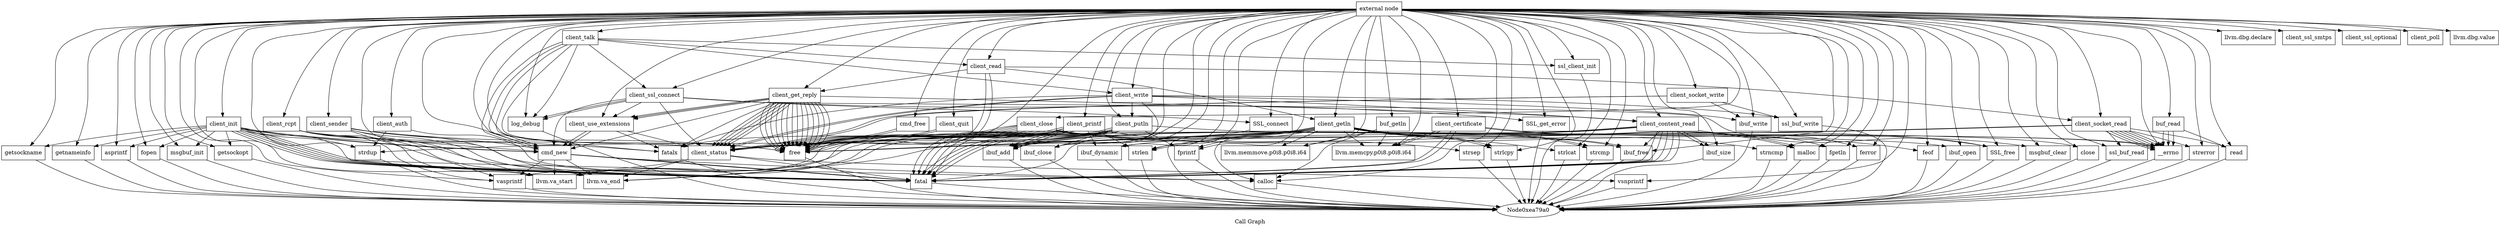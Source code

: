 digraph "Call Graph" {
	label="Call Graph";

	Node0xea7970 [shape=record,label="{external node}"];
	Node0xea7970 -> Node0xea79d0;
	Node0xea7970 -> Node0xeb51c0;
	Node0xea7970 -> Node0xea7a30;
	Node0xea7970 -> Node0xea7a90;
	Node0xea7970 -> Node0xea7a60;
	Node0xea7970 -> Node0xea7ac0;
	Node0xea7970 -> Node0xeaa7b0;
	Node0xea7970 -> Node0xeb6430;
	Node0xea7970 -> Node0xeb5cb0;
	Node0xea7970 -> Node0xeb5ad0;
	Node0xea7970 -> Node0xeb5800;
	Node0xea7970 -> Node0xeb56c0;
	Node0xea7970 -> Node0xeb5300;
	Node0xea7970 -> Node0xeaef50;
	Node0xea7970 -> Node0xeaeeb0;
	Node0xea7970 -> Node0xeb2ee0;
	Node0xea7970 -> Node0xeb2c10;
	Node0xea7970 -> Node0xeb29e0;
	Node0xea7970 -> Node0xeb1e50;
	Node0xea7970 -> Node0xeb11d0;
	Node0xea7970 -> Node0xeb0fa0;
	Node0xea7970 -> Node0xf844e0;
	Node0xea7970 -> Node0xfd2d30;
	Node0xea7970 -> Node0xeb0370;
	Node0xea7970 -> Node0xeb5120;
	Node0xea7970 -> Node0xeaa6d0;
	Node0xea7970 -> Node0xeb4fe0;
	Node0xea7970 -> Node0xeaf760;
	Node0xea7970 -> Node0xeaf790;
	Node0xea7970 -> Node0xeaec80;
	Node0xea7970 -> Node0xeaecf0;
	Node0xea7970 -> Node0xeb2af0;
	Node0xea7970 -> Node0xeb1900;
	Node0xea7970 -> Node0xeb1970;
	Node0xea7970 -> Node0xeb59e0;
	Node0xea7970 -> Node0xeb5a50;
	Node0xea7970 -> Node0xeaf8a0;
	Node0xea7970 -> Node0xeaf8d0;
	Node0xea7970 -> Node0xeb6ba0;
	Node0xea7970 -> Node0xeaedb0;
	Node0xea7970 -> Node0xeb1ad0;
	Node0xea7970 -> Node0xeb6bd0;
	Node0xea7970 -> Node0xeb1740;
	Node0xea7970 -> Node0xea7f70;
	Node0xea7970 -> Node0xea84f0;
	Node0xea7970 -> Node0xeb6040;
	Node0xea7970 -> Node0xeb6070;
	Node0xea7970 -> Node0xef93e0;
	Node0xea7970 -> Node0xeaf600;
	Node0xea7970 -> Node0xea7f00;
	Node0xea7970 -> Node0xea7d60;
	Node0xea7970 -> Node0xefaa40;
	Node0xea7970 -> Node0xef9350;
	Node0xea7970 -> Node0xefaa70;
	Node0xea7970 -> Node0xefab20;
	Node0xea7970 -> Node0xeb16d0;
	Node0xea7970 -> Node0xeb6360;
	Node0xea7970 -> Node0xefae90;
	Node0xea7970 -> Node0xeb2090;
	Node0xea7970 -> Node0xeb27d0;
	Node0xea7970 -> Node0xeb1830;
	Node0xea7970 -> Node0xeb19f0;
	Node0xea7970 -> Node0xeb1a60;
	Node0xea7970 -> Node0xef93b0;
	Node0xea7970 -> Node0xef9000;
	Node0xea7970 -> Node0xef9270;
	Node0xea7970 -> Node0xef91e0;
	Node0xea7970 -> Node0xef92e0;
	Node0xea7970 -> Node0xeb6330;
	Node0xea7970 -> Node0xef9510;
	Node0xea7970 -> Node0xeb2030;
	Node0xea7970 -> Node0xeb6b30;
	Node0xea7970 -> Node0xea7e40;
	Node0xea7970 -> Node0xeb2060;
	Node0xea7970 -> Node0xeb17c0;
	Node0xea7970 -> Node0xef9720;
	Node0xeb2030 [shape=record,label="{strerror}"];
	Node0xeb2030 -> Node0xea79a0;
	Node0xeaedb0 [shape=record,label="{client_getln}"];
	Node0xeaedb0 -> Node0xeb6360;
	Node0xeaedb0 -> Node0xea7a30;
	Node0xeaedb0 -> Node0xfd2d30;
	Node0xeaedb0 -> Node0xeb2060;
	Node0xeaedb0 -> Node0xeb2090;
	Node0xeaedb0 -> Node0xeaecf0;
	Node0xeaedb0 -> Node0xeb27d0;
	Node0xeaedb0 -> Node0xeb1830;
	Node0xeaedb0 -> Node0xeb29e0;
	Node0xeaedb0 -> Node0xeb5cb0;
	Node0xeaedb0 -> Node0xeaecf0;
	Node0xeaedb0 -> Node0xeb19f0;
	Node0xeaedb0 -> Node0xeb1a60;
	Node0xeaedb0 -> Node0xeb19f0;
	Node0xeaedb0 -> Node0xeb29e0;
	Node0xeaedb0 -> Node0xeb27d0;
	Node0xeaedb0 -> Node0xeb6360;
	Node0xeaedb0 -> Node0xeb59e0;
	Node0xeaedb0 -> Node0xeb29e0;
	Node0xea7f70 [shape=record,label="{client_use_extensions}"];
	Node0xea7f70 -> Node0xeb5300;
	Node0xea7f70 -> Node0xeb5300;
	Node0xea7f70 -> Node0xeaa7b0;
	Node0xea7f70 -> Node0xeb59e0;
	Node0xeaf8d0 [shape=record,label="{client_read}"];
	Node0xeaf8d0 -> Node0xeb6ba0;
	Node0xeaf8d0 -> Node0xeaedb0;
	Node0xeaf8d0 -> Node0xeb6bd0;
	Node0xeaf8d0 -> Node0xeb29e0;
	Node0xeaf8d0 -> Node0xeb29e0;
	Node0xeb1740 [shape=record,label="{client_quit}"];
	Node0xeb1740 -> Node0xeb29e0;
	Node0xeb1740 -> Node0xeb29e0;
	Node0xeb6ba0 [shape=record,label="{client_socket_read}"];
	Node0xeb6ba0 -> Node0xeb6330;
	Node0xeb6ba0 -> Node0xeb59e0;
	Node0xeb6ba0 -> Node0xeb6360;
	Node0xeb6ba0 -> Node0xeb6360;
	Node0xeb6ba0 -> Node0xeb17c0;
	Node0xeb6ba0 -> Node0xeb6360;
	Node0xeb6ba0 -> Node0xeb6360;
	Node0xeb6ba0 -> Node0xeb6360;
	Node0xeb6ba0 -> Node0xeb6360;
	Node0xeb6ba0 -> Node0xeb2030;
	Node0xeb6ba0 -> Node0xeb59e0;
	Node0xeb6ba0 -> Node0xeb59e0;
	Node0xeb6bd0 [shape=record,label="{client_get_reply}"];
	Node0xeb6bd0 -> Node0xeb59e0;
	Node0xeb6bd0 -> Node0xeb29e0;
	Node0xeb6bd0 -> Node0xeb29e0;
	Node0xeb6bd0 -> Node0xeb59e0;
	Node0xeb6bd0 -> Node0xeb29e0;
	Node0xeb6bd0 -> Node0xeb29e0;
	Node0xeb6bd0 -> Node0xeb5300;
	Node0xeb6bd0 -> Node0xea7f70;
	Node0xeb6bd0 -> Node0xeb29e0;
	Node0xeb6bd0 -> Node0xeb29e0;
	Node0xeb6bd0 -> Node0xea7f70;
	Node0xeb6bd0 -> Node0xeb29e0;
	Node0xeb6bd0 -> Node0xeb29e0;
	Node0xeb6bd0 -> Node0xea7f70;
	Node0xeb6bd0 -> Node0xeb29e0;
	Node0xeb6bd0 -> Node0xeb29e0;
	Node0xeb6bd0 -> Node0xeb59e0;
	Node0xeb6bd0 -> Node0xeb29e0;
	Node0xeb6bd0 -> Node0xeb29e0;
	Node0xeb6bd0 -> Node0xea84f0;
	Node0xeb6bd0 -> Node0xeb59e0;
	Node0xeb6bd0 -> Node0xeb59e0;
	Node0xeb6bd0 -> Node0xeb29e0;
	Node0xeb6bd0 -> Node0xeb29e0;
	Node0xeb6bd0 -> Node0xeaa7b0;
	Node0xeb6b30 [shape=record,label="{ssl_buf_write}"];
	Node0xeb6b30 -> Node0xea79a0;
	Node0xeb1ad0 [shape=record,label="{client_poll}"];
	Node0xea7e40 [shape=record,label="{ibuf_write}"];
	Node0xea7e40 -> Node0xea79a0;
	Node0xeb2060 [shape=record,label="{llvm.memmove.p0i8.p0i8.i64}"];
	Node0xeaa7b0 [shape=record,label="{fatalx}"];
	Node0xeaa7b0 -> Node0xea79a0;
	Node0xeb6430 [shape=record,label="{asprintf}"];
	Node0xeb6430 -> Node0xea79a0;
	Node0xeb5cb0 [shape=record,label="{strdup}"];
	Node0xeb5cb0 -> Node0xea79a0;
	Node0xeb5ad0 [shape=record,label="{fopen}"];
	Node0xeb5ad0 -> Node0xea79a0;
	Node0xeb5800 [shape=record,label="{msgbuf_init}"];
	Node0xeb5800 -> Node0xea79a0;
	Node0xeb56c0 [shape=record,label="{getsockopt}"];
	Node0xeb56c0 -> Node0xea79a0;
	Node0xeb5300 [shape=record,label="{cmd_new}"];
	Node0xeb5300 -> Node0xeaef50;
	Node0xeb5300 -> Node0xea7a30;
	Node0xeb5300 -> Node0xea7a90;
	Node0xeb5300 -> Node0xeaeeb0;
	Node0xeb5300 -> Node0xea7a90;
	Node0xeb5300 -> Node0xeb2ee0;
	Node0xea84f0 [shape=record,label="{client_content_read}"];
	Node0xea84f0 -> Node0xeaf760;
	Node0xea84f0 -> Node0xea7a90;
	Node0xea84f0 -> Node0xef9000;
	Node0xea84f0 -> Node0xef9270;
	Node0xea84f0 -> Node0xeaec80;
	Node0xea84f0 -> Node0xea7a90;
	Node0xea84f0 -> Node0xeaec80;
	Node0xea84f0 -> Node0xea7a90;
	Node0xea84f0 -> Node0xeaec80;
	Node0xea84f0 -> Node0xea7a90;
	Node0xea84f0 -> Node0xef91e0;
	Node0xea84f0 -> Node0xea7a90;
	Node0xea84f0 -> Node0xef92e0;
	Node0xea84f0 -> Node0xef9000;
	Node0xea84f0 -> Node0xef9350;
	Node0xeb6040 [shape=record,label="{ibuf_close}"];
	Node0xeb6040 -> Node0xea79a0;
	Node0xeb6070 [shape=record,label="{client_putln}"];
	Node0xeb6070 -> Node0xeaef50;
	Node0xeb6070 -> Node0xeaeeb0;
	Node0xeb6070 -> Node0xea7a90;
	Node0xeb6070 -> Node0xeb2ee0;
	Node0xeb6070 -> Node0xeb2090;
	Node0xeb6070 -> Node0xef93b0;
	Node0xeb6070 -> Node0xea7a90;
	Node0xeb6070 -> Node0xeaec80;
	Node0xeb6070 -> Node0xea7a90;
	Node0xeb6070 -> Node0xeaec80;
	Node0xeb6070 -> Node0xea7a90;
	Node0xeb6070 -> Node0xeb6040;
	Node0xeb6070 -> Node0xeb29e0;
	Node0xef93e0 [shape=record,label="{client_socket_write}"];
	Node0xef93e0 -> Node0xeb6b30;
	Node0xef93e0 -> Node0xeb59e0;
	Node0xef93e0 -> Node0xea7e40;
	Node0xef93e0 -> Node0xeb59e0;
	Node0xeaf600 [shape=record,label="{SSL_connect}"];
	Node0xeaf600 -> Node0xea79a0;
	Node0xea7f00 [shape=record,label="{SSL_get_error}"];
	Node0xea7f00 -> Node0xea79a0;
	Node0xea7d60 [shape=record,label="{SSL_free}"];
	Node0xea7d60 -> Node0xea79a0;
	Node0xefaa40 [shape=record,label="{client_close}"];
	Node0xefaa40 -> Node0xeb29e0;
	Node0xefaa40 -> Node0xeb29e0;
	Node0xefaa40 -> Node0xeb29e0;
	Node0xefaa40 -> Node0xeb29e0;
	Node0xefaa40 -> Node0xef9350;
	Node0xefaa40 -> Node0xef9350;
	Node0xefaa40 -> Node0xefaa70;
	Node0xefaa40 -> Node0xeb29e0;
	Node0xefaa40 -> Node0xeb29e0;
	Node0xefaa40 -> Node0xeb29e0;
	Node0xefaa40 -> Node0xeb29e0;
	Node0xefaa40 -> Node0xea7d60;
	Node0xefaa40 -> Node0xefab20;
	Node0xefaa40 -> Node0xeb29e0;
	Node0xef9350 [shape=record,label="{ibuf_free}"];
	Node0xef9350 -> Node0xea79a0;
	Node0xefaa70 [shape=record,label="{msgbuf_clear}"];
	Node0xefaa70 -> Node0xea79a0;
	Node0xea79d0 [shape=record,label="{client_init}"];
	Node0xea79d0 -> Node0xea7a30;
	Node0xea79d0 -> Node0xea7a90;
	Node0xea79d0 -> Node0xea7a60;
	Node0xea79d0 -> Node0xea7a90;
	Node0xea79d0 -> Node0xea7ac0;
	Node0xea79d0 -> Node0xeaa7b0;
	Node0xea79d0 -> Node0xeb6430;
	Node0xea79d0 -> Node0xea7a90;
	Node0xea79d0 -> Node0xeb5cb0;
	Node0xea79d0 -> Node0xea7a90;
	Node0xea79d0 -> Node0xeb5ad0;
	Node0xea79d0 -> Node0xea7a90;
	Node0xea79d0 -> Node0xeb5800;
	Node0xea79d0 -> Node0xeb56c0;
	Node0xea79d0 -> Node0xea7a90;
	Node0xea79d0 -> Node0xeb5300;
	Node0xea79d0 -> Node0xeb5300;
	Node0xeb51c0 [shape=record,label="{llvm.dbg.declare}"];
	Node0xea7a30 [shape=record,label="{calloc}"];
	Node0xea7a30 -> Node0xea79a0;
	Node0xea7a90 [shape=record,label="{fatal}"];
	Node0xea7a90 -> Node0xea79a0;
	Node0xea7a60 [shape=record,label="{getsockname}"];
	Node0xea7a60 -> Node0xea79a0;
	Node0xea7ac0 [shape=record,label="{getnameinfo}"];
	Node0xea7ac0 -> Node0xea79a0;
	Node0xeb17c0 [shape=record,label="{read}"];
	Node0xeb17c0 -> Node0xea79a0;
	Node0xef9720 [shape=record,label="{llvm.dbg.value}"];
	Node0xeaef50 [shape=record,label="{llvm.va_start}"];
	Node0xeaeeb0 [shape=record,label="{vasprintf}"];
	Node0xeaeeb0 -> Node0xea79a0;
	Node0xeb2ee0 [shape=record,label="{llvm.va_end}"];
	Node0xeb2c10 [shape=record,label="{cmd_free}"];
	Node0xeb2c10 -> Node0xeb29e0;
	Node0xeb2c10 -> Node0xeb29e0;
	Node0xeb29e0 [shape=record,label="{free}"];
	Node0xeb29e0 -> Node0xea79a0;
	Node0xeb1e50 [shape=record,label="{client_ssl_smtps}"];
	Node0xeb11d0 [shape=record,label="{client_ssl_optional}"];
	Node0xeb0fa0 [shape=record,label="{client_certificate}"];
	Node0xeb0fa0 -> Node0xf844e0;
	Node0xeb0fa0 -> Node0xea7a90;
	Node0xeb0fa0 -> Node0xf844e0;
	Node0xeb0fa0 -> Node0xea7a90;
	Node0xeb0fa0 -> Node0xfd2d30;
	Node0xeb0fa0 -> Node0xfd2d30;
	Node0xf844e0 [shape=record,label="{malloc}"];
	Node0xf844e0 -> Node0xea79a0;
	Node0xfd2d30 [shape=record,label="{llvm.memcpy.p0i8.p0i8.i64}"];
	Node0xeb0370 [shape=record,label="{client_auth}"];
	Node0xeb0370 -> Node0xeb5cb0;
	Node0xeb0370 -> Node0xea7a90;
	Node0xeb5120 [shape=record,label="{client_sender}"];
	Node0xeb5120 -> Node0xeaef50;
	Node0xeb5120 -> Node0xeaeeb0;
	Node0xeb5120 -> Node0xea7a90;
	Node0xeb5120 -> Node0xeb2ee0;
	Node0xeb5120 -> Node0xeb5300;
	Node0xeb5120 -> Node0xeb29e0;
	Node0xeaa6d0 [shape=record,label="{client_rcpt}"];
	Node0xeaa6d0 -> Node0xeaef50;
	Node0xeaa6d0 -> Node0xeaeeb0;
	Node0xeaa6d0 -> Node0xea7a90;
	Node0xeaa6d0 -> Node0xeb2ee0;
	Node0xeaa6d0 -> Node0xeb5300;
	Node0xeaa6d0 -> Node0xeb29e0;
	Node0xeb4fe0 [shape=record,label="{client_printf}"];
	Node0xeb4fe0 -> Node0xeaf760;
	Node0xeb4fe0 -> Node0xea7a90;
	Node0xeb4fe0 -> Node0xeaef50;
	Node0xeb4fe0 -> Node0xeaeeb0;
	Node0xeb4fe0 -> Node0xea7a90;
	Node0xeb4fe0 -> Node0xeb2ee0;
	Node0xeb4fe0 -> Node0xeaa7b0;
	Node0xeb4fe0 -> Node0xeaf790;
	Node0xeb4fe0 -> Node0xeaec80;
	Node0xeb4fe0 -> Node0xea7a90;
	Node0xeb4fe0 -> Node0xeaecf0;
	Node0xeb4fe0 -> Node0xeaec80;
	Node0xeb4fe0 -> Node0xea7a90;
	Node0xeb4fe0 -> Node0xeaec80;
	Node0xeb4fe0 -> Node0xea7a90;
	Node0xeb4fe0 -> Node0xeb29e0;
	Node0xeaf760 [shape=record,label="{ibuf_dynamic}"];
	Node0xeaf760 -> Node0xea79a0;
	Node0xeaf790 [shape=record,label="{strsep}"];
	Node0xeaf790 -> Node0xea79a0;
	Node0xeaec80 [shape=record,label="{ibuf_add}"];
	Node0xeaec80 -> Node0xea79a0;
	Node0xeaecf0 [shape=record,label="{strlen}"];
	Node0xeaecf0 -> Node0xea79a0;
	Node0xeb2af0 [shape=record,label="{client_talk}"];
	Node0xeb2af0 -> Node0xeb5300;
	Node0xeb2af0 -> Node0xeb5300;
	Node0xeb2af0 -> Node0xeb5300;
	Node0xeb2af0 -> Node0xeb1900;
	Node0xeb2af0 -> Node0xeb1970;
	Node0xeb2af0 -> Node0xeb59e0;
	Node0xeb2af0 -> Node0xeb5a50;
	Node0xeb2af0 -> Node0xeaf8a0;
	Node0xeb2af0 -> Node0xeaf8d0;
	Node0xeb1900 [shape=record,label="{log_debug}"];
	Node0xeb1900 -> Node0xea79a0;
	Node0xeb1970 [shape=record,label="{ssl_client_init}"];
	Node0xeb1970 -> Node0xea79a0;
	Node0xeb59e0 [shape=record,label="{client_status}"];
	Node0xeb59e0 -> Node0xeaef50;
	Node0xeb59e0 -> Node0xeb16d0;
	Node0xeb59e0 -> Node0xea7a90;
	Node0xeb59e0 -> Node0xeb2ee0;
	Node0xeb5a50 [shape=record,label="{client_ssl_connect}"];
	Node0xeb5a50 -> Node0xeaf600;
	Node0xeb5a50 -> Node0xea7f00;
	Node0xeb5a50 -> Node0xeb1900;
	Node0xeb5a50 -> Node0xeb5300;
	Node0xeb5a50 -> Node0xeb1900;
	Node0xeb5a50 -> Node0xea7d60;
	Node0xeb5a50 -> Node0xea7f70;
	Node0xeb5a50 -> Node0xeb59e0;
	Node0xeaf8a0 [shape=record,label="{client_write}"];
	Node0xeaf8a0 -> Node0xeb6040;
	Node0xeaf8a0 -> Node0xea84f0;
	Node0xeaf8a0 -> Node0xeaa7b0;
	Node0xeaf8a0 -> Node0xeb6070;
	Node0xeaf8a0 -> Node0xeb6b30;
	Node0xeaf8a0 -> Node0xeb59e0;
	Node0xeaf8a0 -> Node0xea7e40;
	Node0xeaf8a0 -> Node0xeb59e0;
	Node0xefab20 [shape=record,label="{close}"];
	Node0xefab20 -> Node0xea79a0;
	Node0xeb16d0 [shape=record,label="{vsnprintf}"];
	Node0xeb16d0 -> Node0xea79a0;
	Node0xeb6360 [shape=record,label="{__errno}"];
	Node0xeb6360 -> Node0xea79a0;
	Node0xefae90 [shape=record,label="{buf_getln}"];
	Node0xefae90 -> Node0xea7a30;
	Node0xefae90 -> Node0xfd2d30;
	Node0xefae90 -> Node0xeb2060;
	Node0xeb2090 [shape=record,label="{fprintf}"];
	Node0xeb2090 -> Node0xea79a0;
	Node0xeb27d0 [shape=record,label="{strlcpy}"];
	Node0xeb27d0 -> Node0xea79a0;
	Node0xeb1830 [shape=record,label="{strlcat}"];
	Node0xeb1830 -> Node0xea79a0;
	Node0xeb19f0 [shape=record,label="{strcmp}"];
	Node0xeb19f0 -> Node0xea79a0;
	Node0xeb1a60 [shape=record,label="{strncmp}"];
	Node0xeb1a60 -> Node0xea79a0;
	Node0xef93b0 [shape=record,label="{ibuf_open}"];
	Node0xef93b0 -> Node0xea79a0;
	Node0xef9000 [shape=record,label="{ibuf_size}"];
	Node0xef9000 -> Node0xea79a0;
	Node0xef9270 [shape=record,label="{fgetln}"];
	Node0xef9270 -> Node0xea79a0;
	Node0xef91e0 [shape=record,label="{ferror}"];
	Node0xef91e0 -> Node0xea79a0;
	Node0xef92e0 [shape=record,label="{feof}"];
	Node0xef92e0 -> Node0xea79a0;
	Node0xeb6330 [shape=record,label="{ssl_buf_read}"];
	Node0xeb6330 -> Node0xea79a0;
	Node0xef9510 [shape=record,label="{buf_read}"];
	Node0xef9510 -> Node0xeb6360;
	Node0xef9510 -> Node0xeb17c0;
	Node0xef9510 -> Node0xeb6360;
	Node0xef9510 -> Node0xeb6360;
}
